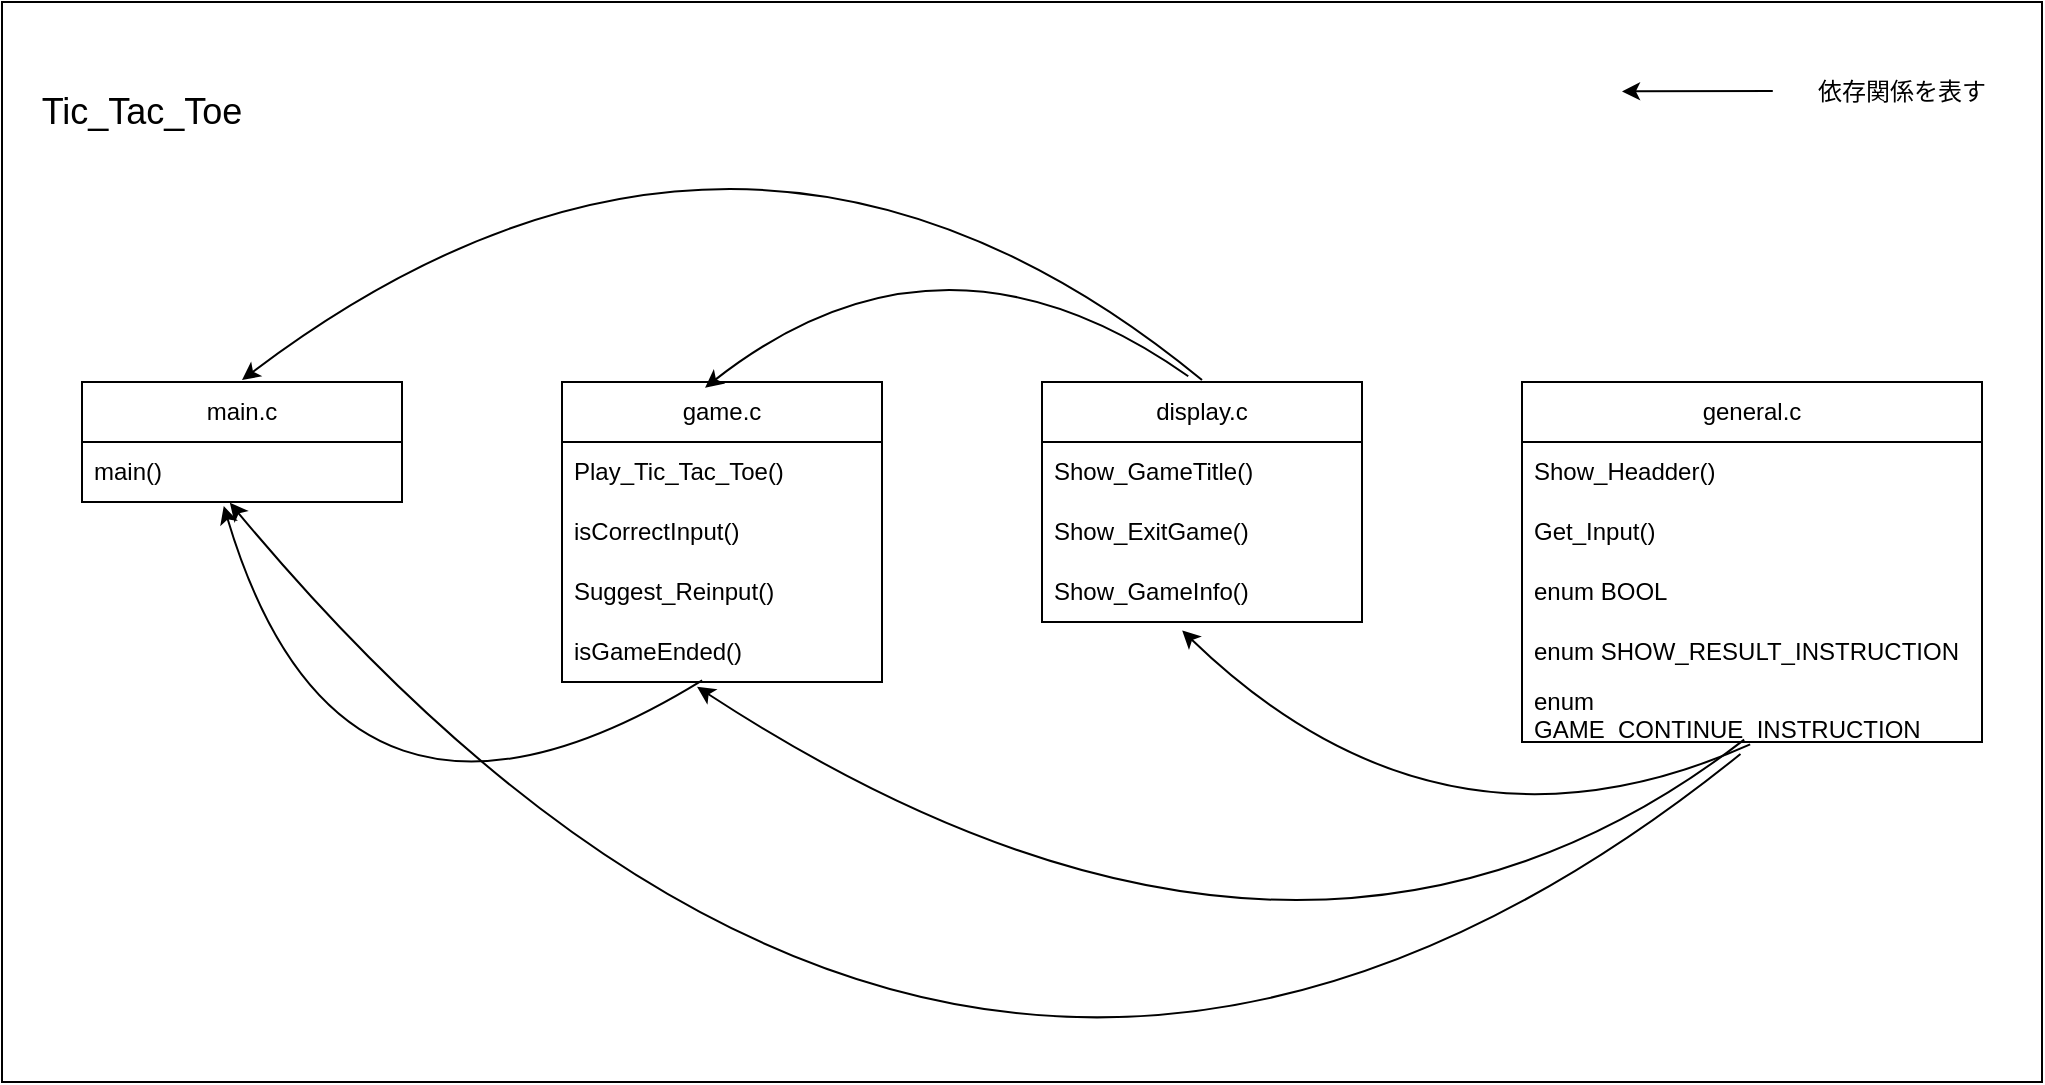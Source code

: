 <mxfile version="24.4.0" type="device">
  <diagram name="ページ1" id="AvuZTYZwSpTfi3i4aA59">
    <mxGraphModel dx="1242" dy="1746" grid="1" gridSize="10" guides="1" tooltips="1" connect="1" arrows="1" fold="1" page="1" pageScale="1" pageWidth="827" pageHeight="1169" math="0" shadow="0">
      <root>
        <mxCell id="0" />
        <mxCell id="1" parent="0" />
        <mxCell id="zXDxkU9e8F_hktkV6KAk-51" value="" style="rounded=0;whiteSpace=wrap;html=1;" parent="1" vertex="1">
          <mxGeometry x="40" y="-30" width="1020" height="540" as="geometry" />
        </mxCell>
        <mxCell id="zXDxkU9e8F_hktkV6KAk-8" value="main.c" style="swimlane;fontStyle=0;childLayout=stackLayout;horizontal=1;startSize=30;horizontalStack=0;resizeParent=1;resizeParentMax=0;resizeLast=0;collapsible=1;marginBottom=0;whiteSpace=wrap;html=1;" parent="1" vertex="1">
          <mxGeometry x="80" y="160" width="160" height="60" as="geometry" />
        </mxCell>
        <mxCell id="zXDxkU9e8F_hktkV6KAk-11" value="main()" style="text;strokeColor=none;fillColor=none;align=left;verticalAlign=middle;spacingLeft=4;spacingRight=4;overflow=hidden;points=[[0,0.5],[1,0.5]];portConstraint=eastwest;rotatable=0;whiteSpace=wrap;html=1;" parent="zXDxkU9e8F_hktkV6KAk-8" vertex="1">
          <mxGeometry y="30" width="160" height="30" as="geometry" />
        </mxCell>
        <mxCell id="zXDxkU9e8F_hktkV6KAk-12" value="display.c" style="swimlane;fontStyle=0;childLayout=stackLayout;horizontal=1;startSize=30;horizontalStack=0;resizeParent=1;resizeParentMax=0;resizeLast=0;collapsible=1;marginBottom=0;whiteSpace=wrap;html=1;" parent="1" vertex="1">
          <mxGeometry x="560" y="160" width="160" height="120" as="geometry" />
        </mxCell>
        <mxCell id="zXDxkU9e8F_hktkV6KAk-13" value="Show_GameTitle()" style="text;strokeColor=none;fillColor=none;align=left;verticalAlign=middle;spacingLeft=4;spacingRight=4;overflow=hidden;points=[[0,0.5],[1,0.5]];portConstraint=eastwest;rotatable=0;whiteSpace=wrap;html=1;" parent="zXDxkU9e8F_hktkV6KAk-12" vertex="1">
          <mxGeometry y="30" width="160" height="30" as="geometry" />
        </mxCell>
        <mxCell id="zXDxkU9e8F_hktkV6KAk-14" value="Show_ExitGame()" style="text;strokeColor=none;fillColor=none;align=left;verticalAlign=middle;spacingLeft=4;spacingRight=4;overflow=hidden;points=[[0,0.5],[1,0.5]];portConstraint=eastwest;rotatable=0;whiteSpace=wrap;html=1;" parent="zXDxkU9e8F_hktkV6KAk-12" vertex="1">
          <mxGeometry y="60" width="160" height="30" as="geometry" />
        </mxCell>
        <mxCell id="zXDxkU9e8F_hktkV6KAk-15" value="Show_GameInfo()" style="text;strokeColor=none;fillColor=none;align=left;verticalAlign=middle;spacingLeft=4;spacingRight=4;overflow=hidden;points=[[0,0.5],[1,0.5]];portConstraint=eastwest;rotatable=0;whiteSpace=wrap;html=1;" parent="zXDxkU9e8F_hktkV6KAk-12" vertex="1">
          <mxGeometry y="90" width="160" height="30" as="geometry" />
        </mxCell>
        <mxCell id="zXDxkU9e8F_hktkV6KAk-16" value="game.c" style="swimlane;fontStyle=0;childLayout=stackLayout;horizontal=1;startSize=30;horizontalStack=0;resizeParent=1;resizeParentMax=0;resizeLast=0;collapsible=1;marginBottom=0;whiteSpace=wrap;html=1;" parent="1" vertex="1">
          <mxGeometry x="320" y="160" width="160" height="150" as="geometry" />
        </mxCell>
        <mxCell id="zXDxkU9e8F_hktkV6KAk-17" value="Play_Tic_Tac_Toe()" style="text;strokeColor=none;fillColor=none;align=left;verticalAlign=middle;spacingLeft=4;spacingRight=4;overflow=hidden;points=[[0,0.5],[1,0.5]];portConstraint=eastwest;rotatable=0;whiteSpace=wrap;html=1;" parent="zXDxkU9e8F_hktkV6KAk-16" vertex="1">
          <mxGeometry y="30" width="160" height="30" as="geometry" />
        </mxCell>
        <mxCell id="zXDxkU9e8F_hktkV6KAk-18" value="isCorrectInput()" style="text;strokeColor=none;fillColor=none;align=left;verticalAlign=middle;spacingLeft=4;spacingRight=4;overflow=hidden;points=[[0,0.5],[1,0.5]];portConstraint=eastwest;rotatable=0;whiteSpace=wrap;html=1;" parent="zXDxkU9e8F_hktkV6KAk-16" vertex="1">
          <mxGeometry y="60" width="160" height="30" as="geometry" />
        </mxCell>
        <mxCell id="zXDxkU9e8F_hktkV6KAk-19" value="Suggest_Reinput()" style="text;strokeColor=none;fillColor=none;align=left;verticalAlign=middle;spacingLeft=4;spacingRight=4;overflow=hidden;points=[[0,0.5],[1,0.5]];portConstraint=eastwest;rotatable=0;whiteSpace=wrap;html=1;" parent="zXDxkU9e8F_hktkV6KAk-16" vertex="1">
          <mxGeometry y="90" width="160" height="30" as="geometry" />
        </mxCell>
        <mxCell id="zXDxkU9e8F_hktkV6KAk-21" value="isGameEnded()" style="text;strokeColor=none;fillColor=none;align=left;verticalAlign=middle;spacingLeft=4;spacingRight=4;overflow=hidden;points=[[0,0.5],[1,0.5]];portConstraint=eastwest;rotatable=0;whiteSpace=wrap;html=1;" parent="zXDxkU9e8F_hktkV6KAk-16" vertex="1">
          <mxGeometry y="120" width="160" height="30" as="geometry" />
        </mxCell>
        <mxCell id="zXDxkU9e8F_hktkV6KAk-23" value="general.c" style="swimlane;fontStyle=0;childLayout=stackLayout;horizontal=1;startSize=30;horizontalStack=0;resizeParent=1;resizeParentMax=0;resizeLast=0;collapsible=1;marginBottom=0;whiteSpace=wrap;html=1;" parent="1" vertex="1">
          <mxGeometry x="800" y="160" width="230" height="180" as="geometry" />
        </mxCell>
        <mxCell id="zXDxkU9e8F_hktkV6KAk-24" value="Show_Headder()" style="text;strokeColor=none;fillColor=none;align=left;verticalAlign=middle;spacingLeft=4;spacingRight=4;overflow=hidden;points=[[0,0.5],[1,0.5]];portConstraint=eastwest;rotatable=0;whiteSpace=wrap;html=1;" parent="zXDxkU9e8F_hktkV6KAk-23" vertex="1">
          <mxGeometry y="30" width="230" height="30" as="geometry" />
        </mxCell>
        <mxCell id="zXDxkU9e8F_hktkV6KAk-25" value="Get_Input()" style="text;strokeColor=none;fillColor=none;align=left;verticalAlign=middle;spacingLeft=4;spacingRight=4;overflow=hidden;points=[[0,0.5],[1,0.5]];portConstraint=eastwest;rotatable=0;whiteSpace=wrap;html=1;" parent="zXDxkU9e8F_hktkV6KAk-23" vertex="1">
          <mxGeometry y="60" width="230" height="30" as="geometry" />
        </mxCell>
        <mxCell id="zXDxkU9e8F_hktkV6KAk-32" value="enum BOOL" style="text;strokeColor=none;fillColor=none;align=left;verticalAlign=middle;spacingLeft=4;spacingRight=4;overflow=hidden;points=[[0,0.5],[1,0.5]];portConstraint=eastwest;rotatable=0;whiteSpace=wrap;html=1;" parent="zXDxkU9e8F_hktkV6KAk-23" vertex="1">
          <mxGeometry y="90" width="230" height="30" as="geometry" />
        </mxCell>
        <mxCell id="zXDxkU9e8F_hktkV6KAk-33" value="enum SHOW_RESULT_INSTRUCTION" style="text;strokeColor=none;fillColor=none;align=left;verticalAlign=middle;spacingLeft=4;spacingRight=4;overflow=hidden;points=[[0,0.5],[1,0.5]];portConstraint=eastwest;rotatable=0;whiteSpace=wrap;html=1;" parent="zXDxkU9e8F_hktkV6KAk-23" vertex="1">
          <mxGeometry y="120" width="230" height="30" as="geometry" />
        </mxCell>
        <mxCell id="zXDxkU9e8F_hktkV6KAk-34" value="enum GAME_CONTINUE_INSTRUCTION" style="text;strokeColor=none;fillColor=none;align=left;verticalAlign=middle;spacingLeft=4;spacingRight=4;overflow=hidden;points=[[0,0.5],[1,0.5]];portConstraint=eastwest;rotatable=0;whiteSpace=wrap;html=1;" parent="zXDxkU9e8F_hktkV6KAk-23" vertex="1">
          <mxGeometry y="150" width="230" height="30" as="geometry" />
        </mxCell>
        <mxCell id="zXDxkU9e8F_hktkV6KAk-37" value="" style="curved=1;endArrow=classic;html=1;rounded=0;exitX=0.483;exitY=0.96;exitDx=0;exitDy=0;exitPerimeter=0;entryX=0.422;entryY=1.08;entryDx=0;entryDy=0;entryPerimeter=0;" parent="1" source="zXDxkU9e8F_hktkV6KAk-34" target="zXDxkU9e8F_hktkV6KAk-21" edge="1">
          <mxGeometry width="50" height="50" relative="1" as="geometry">
            <mxPoint x="450" y="430" as="sourcePoint" />
            <mxPoint x="500" y="380" as="targetPoint" />
            <Array as="points">
              <mxPoint x="690" y="510" />
            </Array>
          </mxGeometry>
        </mxCell>
        <mxCell id="zXDxkU9e8F_hktkV6KAk-38" value="" style="curved=1;endArrow=classic;html=1;rounded=0;entryX=0.438;entryY=1.14;entryDx=0;entryDy=0;entryPerimeter=0;exitX=0.496;exitY=1.04;exitDx=0;exitDy=0;exitPerimeter=0;" parent="1" source="zXDxkU9e8F_hktkV6KAk-34" target="zXDxkU9e8F_hktkV6KAk-15" edge="1">
          <mxGeometry width="50" height="50" relative="1" as="geometry">
            <mxPoint x="840" y="340" as="sourcePoint" />
            <mxPoint x="633.92" y="312.4" as="targetPoint" />
            <Array as="points">
              <mxPoint x="760" y="410" />
            </Array>
          </mxGeometry>
        </mxCell>
        <mxCell id="zXDxkU9e8F_hktkV6KAk-39" value="" style="curved=1;endArrow=classic;html=1;rounded=0;entryX=0.462;entryY=1.013;entryDx=0;entryDy=0;entryPerimeter=0;exitX=0.475;exitY=1.2;exitDx=0;exitDy=0;exitPerimeter=0;" parent="1" source="zXDxkU9e8F_hktkV6KAk-34" target="zXDxkU9e8F_hktkV6KAk-11" edge="1">
          <mxGeometry width="50" height="50" relative="1" as="geometry">
            <mxPoint x="840" y="340" as="sourcePoint" />
            <mxPoint x="490" y="530" as="targetPoint" />
            <Array as="points">
              <mxPoint x="520" y="660" />
            </Array>
          </mxGeometry>
        </mxCell>
        <mxCell id="zXDxkU9e8F_hktkV6KAk-47" value="" style="curved=1;endArrow=classic;html=1;rounded=0;exitX=0.457;exitY=-0.024;exitDx=0;exitDy=0;exitPerimeter=0;entryX=0.447;entryY=0.019;entryDx=0;entryDy=0;entryPerimeter=0;" parent="1" source="zXDxkU9e8F_hktkV6KAk-12" target="zXDxkU9e8F_hktkV6KAk-16" edge="1">
          <mxGeometry width="50" height="50" relative="1" as="geometry">
            <mxPoint x="470" y="80" as="sourcePoint" />
            <mxPoint x="520" y="30" as="targetPoint" />
            <Array as="points">
              <mxPoint x="510" y="70" />
            </Array>
          </mxGeometry>
        </mxCell>
        <mxCell id="zXDxkU9e8F_hktkV6KAk-48" value="" style="curved=1;endArrow=classic;html=1;rounded=0;exitX=0.5;exitY=0;exitDx=0;exitDy=0;entryX=0.5;entryY=0;entryDx=0;entryDy=0;" parent="1" edge="1">
          <mxGeometry width="50" height="50" relative="1" as="geometry">
            <mxPoint x="640" y="159" as="sourcePoint" />
            <mxPoint x="160" y="159" as="targetPoint" />
            <Array as="points">
              <mxPoint x="410" y="-30" />
            </Array>
          </mxGeometry>
        </mxCell>
        <mxCell id="zXDxkU9e8F_hktkV6KAk-50" value="" style="curved=1;endArrow=classic;html=1;rounded=0;exitX=0.438;exitY=0.973;exitDx=0;exitDy=0;exitPerimeter=0;entryX=0.443;entryY=1.067;entryDx=0;entryDy=0;entryPerimeter=0;" parent="1" source="zXDxkU9e8F_hktkV6KAk-21" target="zXDxkU9e8F_hktkV6KAk-11" edge="1">
          <mxGeometry width="50" height="50" relative="1" as="geometry">
            <mxPoint x="280" y="400" as="sourcePoint" />
            <mxPoint x="330" y="350" as="targetPoint" />
            <Array as="points">
              <mxPoint x="210" y="420" />
            </Array>
          </mxGeometry>
        </mxCell>
        <mxCell id="zXDxkU9e8F_hktkV6KAk-52" value="&lt;font style=&quot;font-size: 18px;&quot;&gt;Tic_Tac_Toe&lt;/font&gt;" style="text;html=1;align=center;verticalAlign=middle;whiteSpace=wrap;rounded=0;" parent="1" vertex="1">
          <mxGeometry x="80" y="10" width="60" height="30" as="geometry" />
        </mxCell>
        <mxCell id="zXDxkU9e8F_hktkV6KAk-53" value="" style="endArrow=classic;html=1;rounded=0;entryX=0.765;entryY=0.13;entryDx=0;entryDy=0;entryPerimeter=0;" parent="1" edge="1">
          <mxGeometry width="50" height="50" relative="1" as="geometry">
            <mxPoint x="925.397" y="14.5" as="sourcePoint" />
            <mxPoint x="850.0" y="14.7" as="targetPoint" />
          </mxGeometry>
        </mxCell>
        <mxCell id="zXDxkU9e8F_hktkV6KAk-54" value="依存関係を表す" style="text;html=1;align=center;verticalAlign=middle;whiteSpace=wrap;rounded=0;" parent="1" vertex="1">
          <mxGeometry x="930" width="120" height="30" as="geometry" />
        </mxCell>
      </root>
    </mxGraphModel>
  </diagram>
</mxfile>
